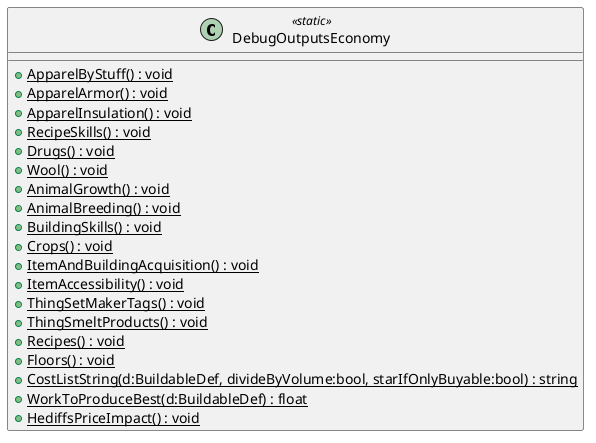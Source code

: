@startuml
class DebugOutputsEconomy <<static>> {
    + {static} ApparelByStuff() : void
    + {static} ApparelArmor() : void
    + {static} ApparelInsulation() : void
    + {static} RecipeSkills() : void
    + {static} Drugs() : void
    + {static} Wool() : void
    + {static} AnimalGrowth() : void
    + {static} AnimalBreeding() : void
    + {static} BuildingSkills() : void
    + {static} Crops() : void
    + {static} ItemAndBuildingAcquisition() : void
    + {static} ItemAccessibility() : void
    + {static} ThingSetMakerTags() : void
    + {static} ThingSmeltProducts() : void
    + {static} Recipes() : void
    + {static} Floors() : void
    + {static} CostListString(d:BuildableDef, divideByVolume:bool, starIfOnlyBuyable:bool) : string
    + {static} WorkToProduceBest(d:BuildableDef) : float
    + {static} HediffsPriceImpact() : void
}
@enduml

